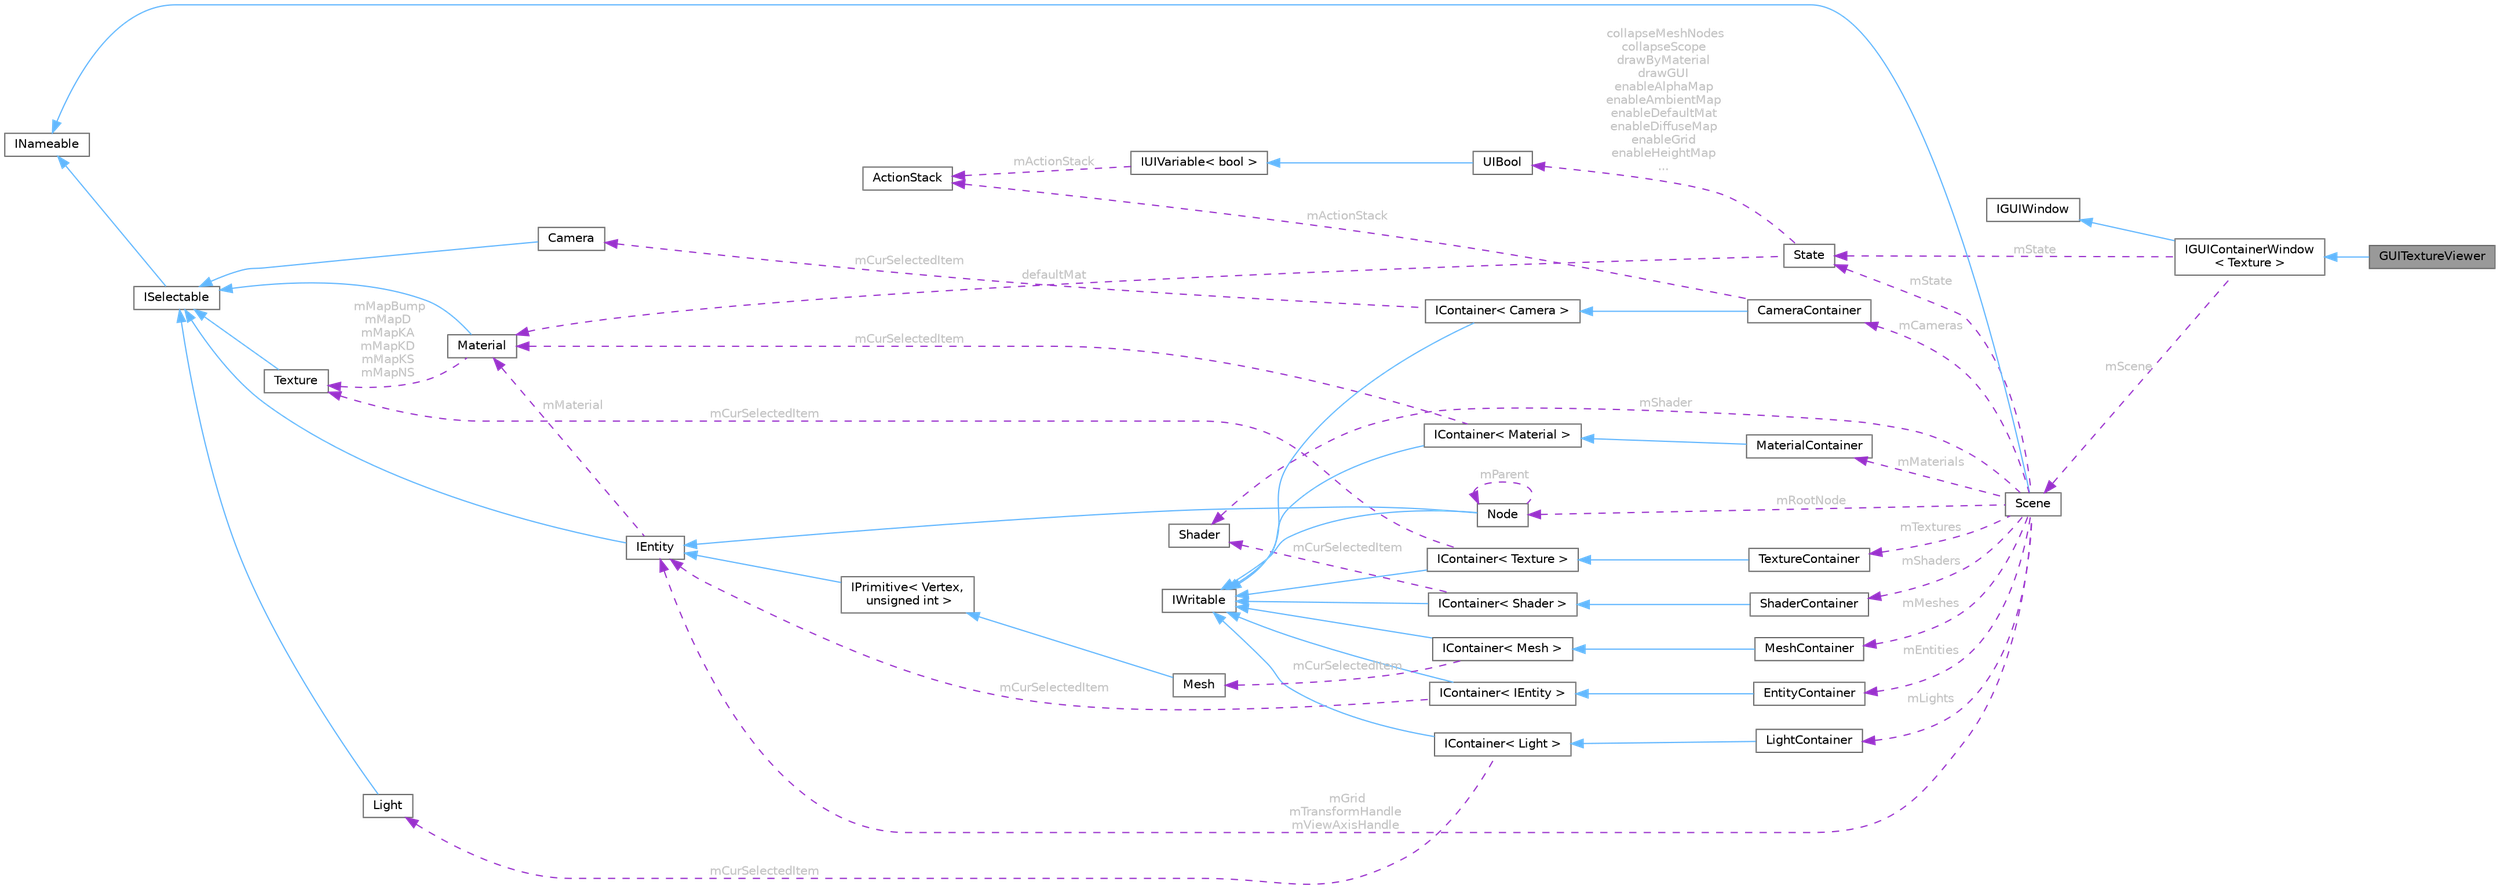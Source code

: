 digraph "GUITextureViewer"
{
 // LATEX_PDF_SIZE
  bgcolor="transparent";
  edge [fontname=Helvetica,fontsize=10,labelfontname=Helvetica,labelfontsize=10];
  node [fontname=Helvetica,fontsize=10,shape=box,height=0.2,width=0.4];
  rankdir="LR";
  Node1 [id="Node000001",label="GUITextureViewer",height=0.2,width=0.4,color="gray40", fillcolor="grey60", style="filled", fontcolor="black",tooltip=" "];
  Node2 -> Node1 [id="edge1_Node000001_Node000002",dir="back",color="steelblue1",style="solid",tooltip=" "];
  Node2 [id="Node000002",label="IGUIContainerWindow\l\< Texture \>",height=0.2,width=0.4,color="gray40", fillcolor="white", style="filled",URL="$class_i_g_u_i_container_window.html",tooltip=" "];
  Node3 -> Node2 [id="edge2_Node000002_Node000003",dir="back",color="steelblue1",style="solid",tooltip=" "];
  Node3 [id="Node000003",label="IGUIWindow",height=0.2,width=0.4,color="gray40", fillcolor="white", style="filled",URL="$class_i_g_u_i_window.html",tooltip=" "];
  Node4 -> Node2 [id="edge3_Node000002_Node000004",dir="back",color="darkorchid3",style="dashed",tooltip=" ",label=" mState",fontcolor="grey" ];
  Node4 [id="Node000004",label="State",height=0.2,width=0.4,color="gray40", fillcolor="white", style="filled",URL="$class_state.html",tooltip=" "];
  Node5 -> Node4 [id="edge4_Node000004_Node000005",dir="back",color="darkorchid3",style="dashed",tooltip=" ",label=" collapseMeshNodes\ncollapseScope\ndrawByMaterial\ndrawGUI\nenableAlphaMap\nenableAmbientMap\nenableDefaultMat\nenableDiffuseMap\nenableGrid\nenableHeightMap\n...",fontcolor="grey" ];
  Node5 [id="Node000005",label="UIBool",height=0.2,width=0.4,color="gray40", fillcolor="white", style="filled",URL="$class_u_i_bool.html",tooltip="A boolean that can be directly displayed and edited in the UI."];
  Node6 -> Node5 [id="edge5_Node000005_Node000006",dir="back",color="steelblue1",style="solid",tooltip=" "];
  Node6 [id="Node000006",label="IUIVariable\< bool \>",height=0.2,width=0.4,color="gray40", fillcolor="white", style="filled",URL="$class_i_u_i_variable.html",tooltip=" "];
  Node7 -> Node6 [id="edge6_Node000006_Node000007",dir="back",color="darkorchid3",style="dashed",tooltip=" ",label=" mActionStack",fontcolor="grey" ];
  Node7 [id="Node000007",label="ActionStack",height=0.2,width=0.4,color="gray40", fillcolor="white", style="filled",URL="$class_action_stack.html",tooltip="Class that keeps track of all commands that have been run. Allows functionality for undo/redo."];
  Node8 -> Node4 [id="edge7_Node000004_Node000008",dir="back",color="darkorchid3",style="dashed",tooltip=" ",label=" defaultMat",fontcolor="grey" ];
  Node8 [id="Node000008",label="Material",height=0.2,width=0.4,color="gray40", fillcolor="white", style="filled",URL="$class_material.html",tooltip="Class that stores all texture and render information for a material."];
  Node9 -> Node8 [id="edge8_Node000008_Node000009",dir="back",color="steelblue1",style="solid",tooltip=" "];
  Node9 [id="Node000009",label="ISelectable",height=0.2,width=0.4,color="gray40", fillcolor="white", style="filled",URL="$class_i_selectable.html",tooltip="Interface for all items that can be selected to be viewed in the inspector."];
  Node10 -> Node9 [id="edge9_Node000009_Node000010",dir="back",color="steelblue1",style="solid",tooltip=" "];
  Node10 [id="Node000010",label="INameable",height=0.2,width=0.4,color="gray40", fillcolor="white", style="filled",URL="$class_i_nameable.html",tooltip="An object that keeps track of its name and scope."];
  Node11 -> Node8 [id="edge10_Node000008_Node000011",dir="back",color="darkorchid3",style="dashed",tooltip=" ",label=" mMapBump\nmMapD\nmMapKA\nmMapKD\nmMapKS\nmMapNS",fontcolor="grey" ];
  Node11 [id="Node000011",label="Texture",height=0.2,width=0.4,color="gray40", fillcolor="white", style="filled",URL="$struct_texture.html",tooltip="A structure that stores a texture file that has been read into the OpenGL context."];
  Node9 -> Node11 [id="edge11_Node000011_Node000009",dir="back",color="steelblue1",style="solid",tooltip=" "];
  Node12 -> Node2 [id="edge12_Node000002_Node000012",dir="back",color="darkorchid3",style="dashed",tooltip=" ",label=" mScene",fontcolor="grey" ];
  Node12 [id="Node000012",label="Scene",height=0.2,width=0.4,color="gray40", fillcolor="white", style="filled",URL="$class_scene.html",tooltip=" "];
  Node10 -> Node12 [id="edge13_Node000012_Node000010",dir="back",color="steelblue1",style="solid",tooltip=" "];
  Node13 -> Node12 [id="edge14_Node000012_Node000013",dir="back",color="darkorchid3",style="dashed",tooltip=" ",label=" mGrid\nmTransformHandle\nmViewAxisHandle",fontcolor="grey" ];
  Node13 [id="Node000013",label="IEntity",height=0.2,width=0.4,color="gray40", fillcolor="white", style="filled",URL="$class_i_entity.html",tooltip=" "];
  Node9 -> Node13 [id="edge15_Node000013_Node000009",dir="back",color="steelblue1",style="solid",tooltip=" "];
  Node8 -> Node13 [id="edge16_Node000013_Node000008",dir="back",color="darkorchid3",style="dashed",tooltip=" ",label=" mMaterial",fontcolor="grey" ];
  Node14 -> Node12 [id="edge17_Node000012_Node000014",dir="back",color="darkorchid3",style="dashed",tooltip=" ",label=" mShader",fontcolor="grey" ];
  Node14 [id="Node000014",label="Shader",height=0.2,width=0.4,color="gray40", fillcolor="white", style="filled",URL="$class_shader.html",tooltip=" "];
  Node15 -> Node12 [id="edge18_Node000012_Node000015",dir="back",color="darkorchid3",style="dashed",tooltip=" ",label=" mRootNode",fontcolor="grey" ];
  Node15 [id="Node000015",label="Node",height=0.2,width=0.4,color="gray40", fillcolor="white", style="filled",URL="$class_node.html",tooltip="Node used to group together other nodes and meshes in a scene."];
  Node13 -> Node15 [id="edge19_Node000015_Node000013",dir="back",color="steelblue1",style="solid",tooltip=" "];
  Node16 -> Node15 [id="edge20_Node000015_Node000016",dir="back",color="steelblue1",style="solid",tooltip=" "];
  Node16 [id="Node000016",label="IWritable",height=0.2,width=0.4,color="gray40", fillcolor="white", style="filled",URL="$class_i_writable.html",tooltip=" "];
  Node15 -> Node15 [id="edge21_Node000015_Node000015",dir="back",color="darkorchid3",style="dashed",tooltip=" ",label=" mParent",fontcolor="grey" ];
  Node4 -> Node12 [id="edge22_Node000012_Node000004",dir="back",color="darkorchid3",style="dashed",tooltip=" ",label=" mState",fontcolor="grey" ];
  Node17 -> Node12 [id="edge23_Node000012_Node000017",dir="back",color="darkorchid3",style="dashed",tooltip=" ",label=" mTextures",fontcolor="grey" ];
  Node17 [id="Node000017",label="TextureContainer",height=0.2,width=0.4,color="gray40", fillcolor="white", style="filled",URL="$class_texture_container.html",tooltip=" "];
  Node18 -> Node17 [id="edge24_Node000017_Node000018",dir="back",color="steelblue1",style="solid",tooltip=" "];
  Node18 [id="Node000018",label="IContainer\< Texture \>",height=0.2,width=0.4,color="gray40", fillcolor="white", style="filled",URL="$class_i_container.html",tooltip=" "];
  Node16 -> Node18 [id="edge25_Node000018_Node000016",dir="back",color="steelblue1",style="solid",tooltip=" "];
  Node11 -> Node18 [id="edge26_Node000018_Node000011",dir="back",color="darkorchid3",style="dashed",tooltip=" ",label=" mCurSelectedItem",fontcolor="grey" ];
  Node19 -> Node12 [id="edge27_Node000012_Node000019",dir="back",color="darkorchid3",style="dashed",tooltip=" ",label=" mMaterials",fontcolor="grey" ];
  Node19 [id="Node000019",label="MaterialContainer",height=0.2,width=0.4,color="gray40", fillcolor="white", style="filled",URL="$class_material_container.html",tooltip=" "];
  Node20 -> Node19 [id="edge28_Node000019_Node000020",dir="back",color="steelblue1",style="solid",tooltip=" "];
  Node20 [id="Node000020",label="IContainer\< Material \>",height=0.2,width=0.4,color="gray40", fillcolor="white", style="filled",URL="$class_i_container.html",tooltip=" "];
  Node16 -> Node20 [id="edge29_Node000020_Node000016",dir="back",color="steelblue1",style="solid",tooltip=" "];
  Node8 -> Node20 [id="edge30_Node000020_Node000008",dir="back",color="darkorchid3",style="dashed",tooltip=" ",label=" mCurSelectedItem",fontcolor="grey" ];
  Node21 -> Node12 [id="edge31_Node000012_Node000021",dir="back",color="darkorchid3",style="dashed",tooltip=" ",label=" mLights",fontcolor="grey" ];
  Node21 [id="Node000021",label="LightContainer",height=0.2,width=0.4,color="gray40", fillcolor="white", style="filled",URL="$class_light_container.html",tooltip=" "];
  Node22 -> Node21 [id="edge32_Node000021_Node000022",dir="back",color="steelblue1",style="solid",tooltip=" "];
  Node22 [id="Node000022",label="IContainer\< Light \>",height=0.2,width=0.4,color="gray40", fillcolor="white", style="filled",URL="$class_i_container.html",tooltip=" "];
  Node16 -> Node22 [id="edge33_Node000022_Node000016",dir="back",color="steelblue1",style="solid",tooltip=" "];
  Node23 -> Node22 [id="edge34_Node000022_Node000023",dir="back",color="darkorchid3",style="dashed",tooltip=" ",label=" mCurSelectedItem",fontcolor="grey" ];
  Node23 [id="Node000023",label="Light",height=0.2,width=0.4,color="gray40", fillcolor="white", style="filled",URL="$class_light.html",tooltip=" "];
  Node9 -> Node23 [id="edge35_Node000023_Node000009",dir="back",color="steelblue1",style="solid",tooltip=" "];
  Node24 -> Node12 [id="edge36_Node000012_Node000024",dir="back",color="darkorchid3",style="dashed",tooltip=" ",label=" mCameras",fontcolor="grey" ];
  Node24 [id="Node000024",label="CameraContainer",height=0.2,width=0.4,color="gray40", fillcolor="white", style="filled",URL="$class_camera_container.html",tooltip=" "];
  Node25 -> Node24 [id="edge37_Node000024_Node000025",dir="back",color="steelblue1",style="solid",tooltip=" "];
  Node25 [id="Node000025",label="IContainer\< Camera \>",height=0.2,width=0.4,color="gray40", fillcolor="white", style="filled",URL="$class_i_container.html",tooltip=" "];
  Node16 -> Node25 [id="edge38_Node000025_Node000016",dir="back",color="steelblue1",style="solid",tooltip=" "];
  Node26 -> Node25 [id="edge39_Node000025_Node000026",dir="back",color="darkorchid3",style="dashed",tooltip=" ",label=" mCurSelectedItem",fontcolor="grey" ];
  Node26 [id="Node000026",label="Camera",height=0.2,width=0.4,color="gray40", fillcolor="white", style="filled",URL="$class_camera.html",tooltip=" "];
  Node9 -> Node26 [id="edge40_Node000026_Node000009",dir="back",color="steelblue1",style="solid",tooltip=" "];
  Node7 -> Node24 [id="edge41_Node000024_Node000007",dir="back",color="darkorchid3",style="dashed",tooltip=" ",label=" mActionStack",fontcolor="grey" ];
  Node27 -> Node12 [id="edge42_Node000012_Node000027",dir="back",color="darkorchid3",style="dashed",tooltip=" ",label=" mShaders",fontcolor="grey" ];
  Node27 [id="Node000027",label="ShaderContainer",height=0.2,width=0.4,color="gray40", fillcolor="white", style="filled",URL="$class_shader_container.html",tooltip=" "];
  Node28 -> Node27 [id="edge43_Node000027_Node000028",dir="back",color="steelblue1",style="solid",tooltip=" "];
  Node28 [id="Node000028",label="IContainer\< Shader \>",height=0.2,width=0.4,color="gray40", fillcolor="white", style="filled",URL="$class_i_container.html",tooltip=" "];
  Node16 -> Node28 [id="edge44_Node000028_Node000016",dir="back",color="steelblue1",style="solid",tooltip=" "];
  Node14 -> Node28 [id="edge45_Node000028_Node000014",dir="back",color="darkorchid3",style="dashed",tooltip=" ",label=" mCurSelectedItem",fontcolor="grey" ];
  Node29 -> Node12 [id="edge46_Node000012_Node000029",dir="back",color="darkorchid3",style="dashed",tooltip=" ",label=" mMeshes",fontcolor="grey" ];
  Node29 [id="Node000029",label="MeshContainer",height=0.2,width=0.4,color="gray40", fillcolor="white", style="filled",URL="$class_mesh_container.html",tooltip=" "];
  Node30 -> Node29 [id="edge47_Node000029_Node000030",dir="back",color="steelblue1",style="solid",tooltip=" "];
  Node30 [id="Node000030",label="IContainer\< Mesh \>",height=0.2,width=0.4,color="gray40", fillcolor="white", style="filled",URL="$class_i_container.html",tooltip=" "];
  Node16 -> Node30 [id="edge48_Node000030_Node000016",dir="back",color="steelblue1",style="solid",tooltip=" "];
  Node31 -> Node30 [id="edge49_Node000030_Node000031",dir="back",color="darkorchid3",style="dashed",tooltip=" ",label=" mCurSelectedItem",fontcolor="grey" ];
  Node31 [id="Node000031",label="Mesh",height=0.2,width=0.4,color="gray40", fillcolor="white", style="filled",URL="$class_mesh.html",tooltip=" "];
  Node32 -> Node31 [id="edge50_Node000031_Node000032",dir="back",color="steelblue1",style="solid",tooltip=" "];
  Node32 [id="Node000032",label="IPrimitive\< Vertex,\l unsigned int \>",height=0.2,width=0.4,color="gray40", fillcolor="white", style="filled",URL="$class_i_primitive.html",tooltip=" "];
  Node13 -> Node32 [id="edge51_Node000032_Node000013",dir="back",color="steelblue1",style="solid",tooltip=" "];
  Node33 -> Node12 [id="edge52_Node000012_Node000033",dir="back",color="darkorchid3",style="dashed",tooltip=" ",label=" mEntities",fontcolor="grey" ];
  Node33 [id="Node000033",label="EntityContainer",height=0.2,width=0.4,color="gray40", fillcolor="white", style="filled",URL="$class_entity_container.html",tooltip=" "];
  Node34 -> Node33 [id="edge53_Node000033_Node000034",dir="back",color="steelblue1",style="solid",tooltip=" "];
  Node34 [id="Node000034",label="IContainer\< IEntity \>",height=0.2,width=0.4,color="gray40", fillcolor="white", style="filled",URL="$class_i_container.html",tooltip=" "];
  Node16 -> Node34 [id="edge54_Node000034_Node000016",dir="back",color="steelblue1",style="solid",tooltip=" "];
  Node13 -> Node34 [id="edge55_Node000034_Node000013",dir="back",color="darkorchid3",style="dashed",tooltip=" ",label=" mCurSelectedItem",fontcolor="grey" ];
}
